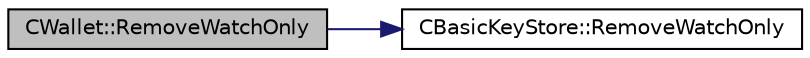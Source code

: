 digraph "CWallet::RemoveWatchOnly"
{
  edge [fontname="Helvetica",fontsize="10",labelfontname="Helvetica",labelfontsize="10"];
  node [fontname="Helvetica",fontsize="10",shape=record];
  rankdir="LR";
  Node1294 [label="CWallet::RemoveWatchOnly",height=0.2,width=0.4,color="black", fillcolor="grey75", style="filled", fontcolor="black"];
  Node1294 -> Node1295 [color="midnightblue",fontsize="10",style="solid",fontname="Helvetica"];
  Node1295 [label="CBasicKeyStore::RemoveWatchOnly",height=0.2,width=0.4,color="black", fillcolor="white", style="filled",URL="$class_c_basic_key_store.html#a20c0eccf943d6d16e24c6e2fb63fb527"];
}
